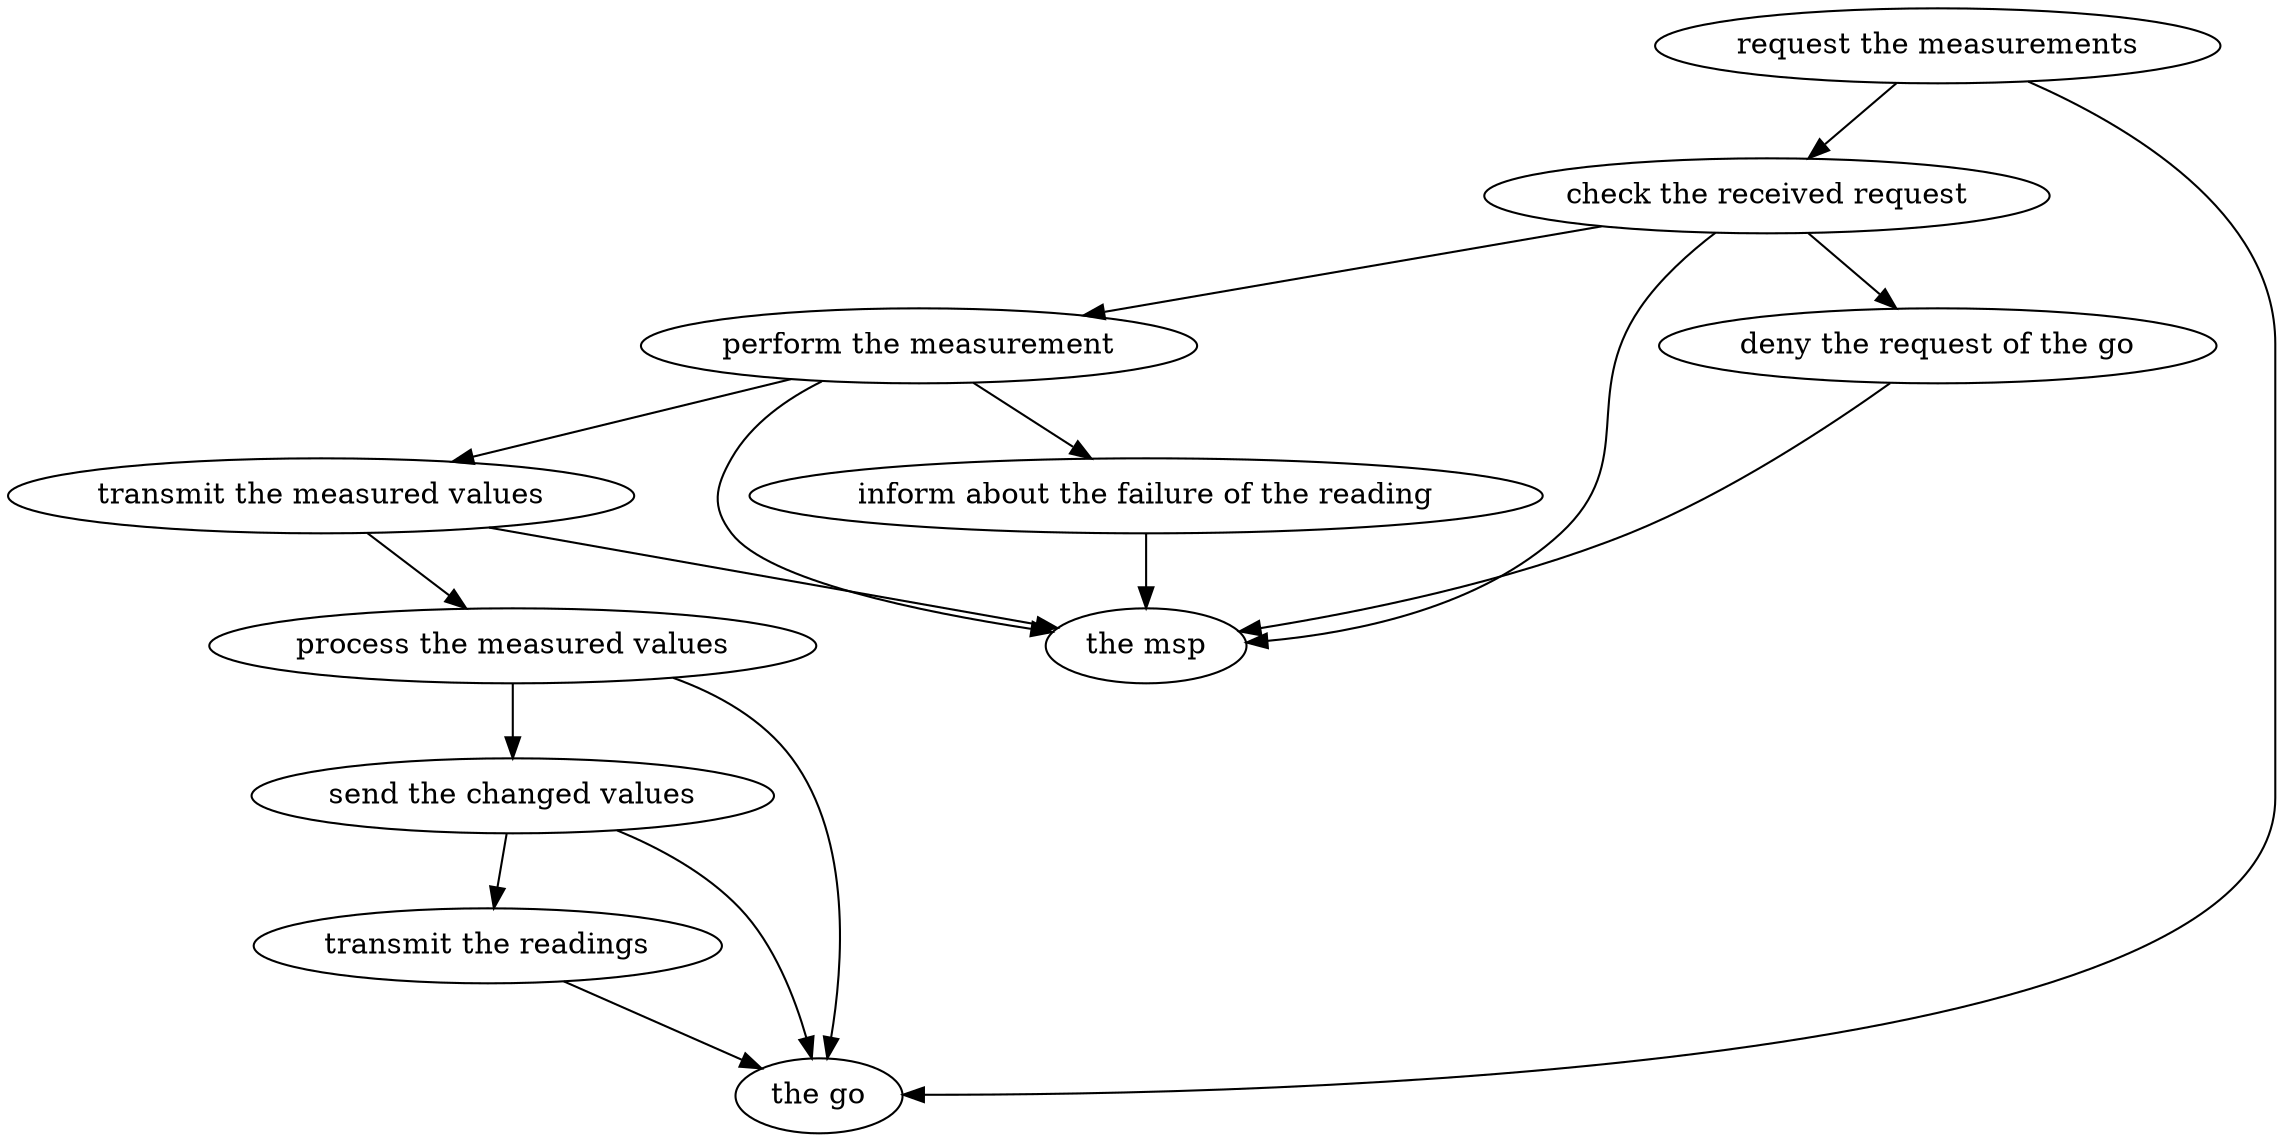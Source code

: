 strict digraph "doc-10.11" {
	graph [name="doc-10.11"];
	"request the measurements"	[attrs="{'type': 'Activity', 'label': 'request the measurements'}"];
	"check the received request"	[attrs="{'type': 'Activity', 'label': 'check the received request'}"];
	"request the measurements" -> "check the received request"	[attrs="{'type': 'flow', 'label': 'flow'}"];
	"the go"	[attrs="{'type': 'Actor', 'label': 'the go'}"];
	"request the measurements" -> "the go"	[attrs="{'type': 'actor performer', 'label': 'actor performer'}"];
	"deny the request of the go"	[attrs="{'type': 'Activity', 'label': 'deny the request of the go'}"];
	"check the received request" -> "deny the request of the go"	[attrs="{'type': 'flow', 'label': 'flow'}"];
	"perform the measurement"	[attrs="{'type': 'Activity', 'label': 'perform the measurement'}"];
	"check the received request" -> "perform the measurement"	[attrs="{'type': 'flow', 'label': 'flow'}"];
	"the msp"	[attrs="{'type': 'Actor', 'label': 'the msp'}"];
	"check the received request" -> "the msp"	[attrs="{'type': 'actor performer', 'label': 'actor performer'}"];
	"deny the request of the go" -> "the msp"	[attrs="{'type': 'actor performer', 'label': 'actor performer'}"];
	"inform about the failure of the reading"	[attrs="{'type': 'Activity', 'label': 'inform about the failure of the reading'}"];
	"perform the measurement" -> "inform about the failure of the reading"	[attrs="{'type': 'flow', 'label': 'flow'}"];
	"transmit the measured values"	[attrs="{'type': 'Activity', 'label': 'transmit the measured values'}"];
	"perform the measurement" -> "transmit the measured values"	[attrs="{'type': 'flow', 'label': 'flow'}"];
	"perform the measurement" -> "the msp"	[attrs="{'type': 'actor performer', 'label': 'actor performer'}"];
	"inform about the failure of the reading" -> "the msp"	[attrs="{'type': 'actor performer', 'label': 'actor performer'}"];
	"process the measured values"	[attrs="{'type': 'Activity', 'label': 'process the measured values'}"];
	"transmit the measured values" -> "process the measured values"	[attrs="{'type': 'flow', 'label': 'flow'}"];
	"transmit the measured values" -> "the msp"	[attrs="{'type': 'actor performer', 'label': 'actor performer'}"];
	"send the changed values"	[attrs="{'type': 'Activity', 'label': 'send the changed values'}"];
	"process the measured values" -> "send the changed values"	[attrs="{'type': 'flow', 'label': 'flow'}"];
	"process the measured values" -> "the go"	[attrs="{'type': 'actor performer', 'label': 'actor performer'}"];
	"transmit the readings"	[attrs="{'type': 'Activity', 'label': 'transmit the readings'}"];
	"send the changed values" -> "transmit the readings"	[attrs="{'type': 'flow', 'label': 'flow'}"];
	"send the changed values" -> "the go"	[attrs="{'type': 'actor performer', 'label': 'actor performer'}"];
	"transmit the readings" -> "the go"	[attrs="{'type': 'actor performer', 'label': 'actor performer'}"];
}
